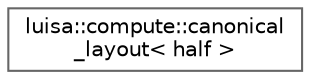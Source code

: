 digraph "类继承关系图"
{
 // LATEX_PDF_SIZE
  bgcolor="transparent";
  edge [fontname=Helvetica,fontsize=10,labelfontname=Helvetica,labelfontsize=10];
  node [fontname=Helvetica,fontsize=10,shape=box,height=0.2,width=0.4];
  rankdir="LR";
  Node0 [id="Node000000",label="luisa::compute::canonical\l_layout\< half \>",height=0.2,width=0.4,color="grey40", fillcolor="white", style="filled",URL="$structluisa_1_1compute_1_1canonical__layout_3_01half_01_4.html",tooltip=" "];
}
